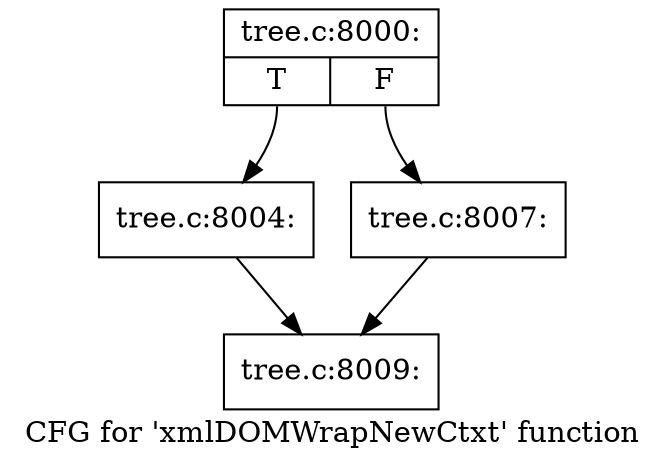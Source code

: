 digraph "CFG for 'xmlDOMWrapNewCtxt' function" {
	label="CFG for 'xmlDOMWrapNewCtxt' function";

	Node0x46e7130 [shape=record,label="{tree.c:8000:|{<s0>T|<s1>F}}"];
	Node0x46e7130:s0 -> Node0x46ea9f0;
	Node0x46e7130:s1 -> Node0x46eaa40;
	Node0x46ea9f0 [shape=record,label="{tree.c:8004:}"];
	Node0x46ea9f0 -> Node0x46e7420;
	Node0x46eaa40 [shape=record,label="{tree.c:8007:}"];
	Node0x46eaa40 -> Node0x46e7420;
	Node0x46e7420 [shape=record,label="{tree.c:8009:}"];
}
